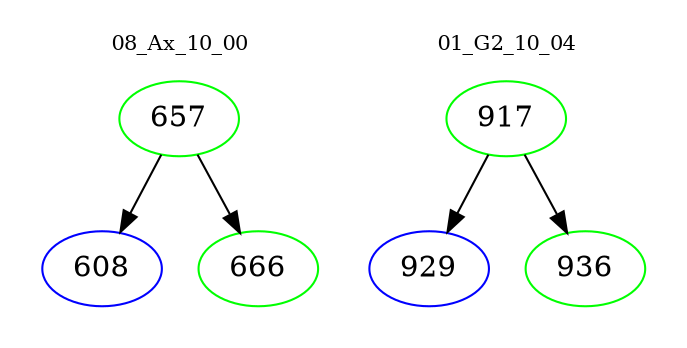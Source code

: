 digraph{
subgraph cluster_0 {
color = white
label = "08_Ax_10_00";
fontsize=10;
T0_657 [label="657", color="green"]
T0_657 -> T0_608 [color="black"]
T0_608 [label="608", color="blue"]
T0_657 -> T0_666 [color="black"]
T0_666 [label="666", color="green"]
}
subgraph cluster_1 {
color = white
label = "01_G2_10_04";
fontsize=10;
T1_917 [label="917", color="green"]
T1_917 -> T1_929 [color="black"]
T1_929 [label="929", color="blue"]
T1_917 -> T1_936 [color="black"]
T1_936 [label="936", color="green"]
}
}
